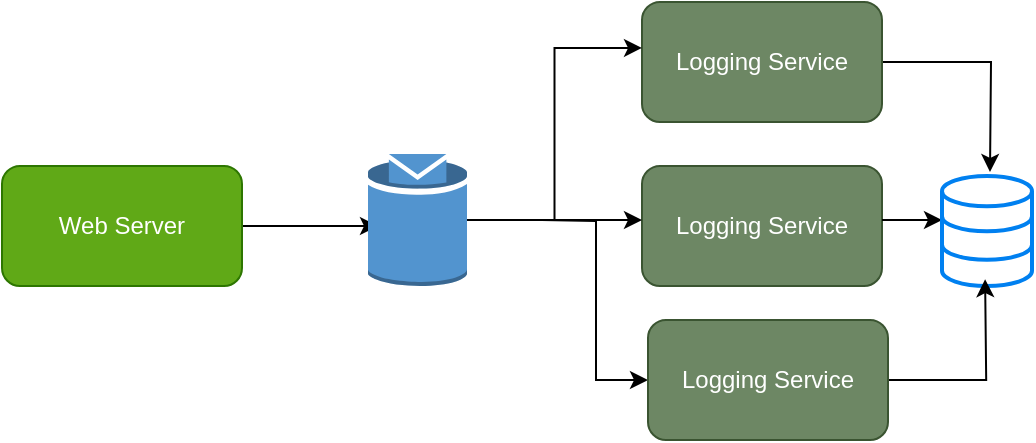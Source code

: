 <mxfile version="13.6.2" type="device"><diagram id="NvpqJBKRmjGPZKzPypbm" name="Page-1"><mxGraphModel dx="1106" dy="839" grid="0" gridSize="10" guides="1" tooltips="1" connect="1" arrows="1" fold="1" page="1" pageScale="1" pageWidth="1654" pageHeight="1169" math="0" shadow="0"><root><mxCell id="0"/><mxCell id="1" parent="0"/><mxCell id="APlT8uXfjNE-Jkngp62P-19" value="" style="edgeStyle=orthogonalEdgeStyle;rounded=0;orthogonalLoop=1;jettySize=auto;html=1;" parent="1" source="APlT8uXfjNE-Jkngp62P-20" edge="1"><mxGeometry relative="1" as="geometry"><mxPoint x="397" y="535" as="targetPoint"/></mxGeometry></mxCell><mxCell id="APlT8uXfjNE-Jkngp62P-20" value="Web Server" style="rounded=1;whiteSpace=wrap;html=1;fillColor=#60a917;strokeColor=#2D7600;fontColor=#ffffff;" parent="1" vertex="1"><mxGeometry x="209" y="505" width="120" height="60" as="geometry"/></mxCell><mxCell id="APlT8uXfjNE-Jkngp62P-21" value="Logging Service" style="rounded=1;whiteSpace=wrap;html=1;fillColor=#6d8764;strokeColor=#3A5431;fontColor=#ffffff;" parent="1" vertex="1"><mxGeometry x="529" y="505" width="120" height="60" as="geometry"/></mxCell><mxCell id="APlT8uXfjNE-Jkngp62P-22" value="" style="edgeStyle=orthogonalEdgeStyle;rounded=0;orthogonalLoop=1;jettySize=auto;html=1;" parent="1" edge="1"><mxGeometry relative="1" as="geometry"><mxPoint x="479" y="532" as="sourcePoint"/><mxPoint x="529" y="532" as="targetPoint"/></mxGeometry></mxCell><mxCell id="APlT8uXfjNE-Jkngp62P-33" value="" style="edgeStyle=orthogonalEdgeStyle;rounded=0;orthogonalLoop=1;jettySize=auto;html=1;entryX=0;entryY=0.5;entryDx=0;entryDy=0;" parent="1" target="APlT8uXfjNE-Jkngp62P-26" edge="1"><mxGeometry relative="1" as="geometry"><mxPoint x="434" y="642" as="targetPoint"/><mxPoint x="479" y="532" as="sourcePoint"/></mxGeometry></mxCell><mxCell id="APlT8uXfjNE-Jkngp62P-24" value="" style="edgeStyle=orthogonalEdgeStyle;rounded=0;orthogonalLoop=1;jettySize=auto;html=1;" parent="1" edge="1"><mxGeometry relative="1" as="geometry"><mxPoint x="649" y="532" as="sourcePoint"/><mxPoint x="679" y="532" as="targetPoint"/></mxGeometry></mxCell><mxCell id="APlT8uXfjNE-Jkngp62P-25" value="" style="html=1;verticalLabelPosition=bottom;align=center;labelBackgroundColor=#ffffff;verticalAlign=top;strokeWidth=2;strokeColor=#0080F0;shadow=0;dashed=0;shape=mxgraph.ios7.icons.data;" parent="1" vertex="1"><mxGeometry x="679" y="510" width="45" height="55" as="geometry"/></mxCell><mxCell id="APlT8uXfjNE-Jkngp62P-38" value="" style="edgeStyle=orthogonalEdgeStyle;rounded=0;orthogonalLoop=1;jettySize=auto;html=1;entryX=0.479;entryY=0.993;entryDx=0;entryDy=0;entryPerimeter=0;" parent="1" source="APlT8uXfjNE-Jkngp62P-26" edge="1"><mxGeometry relative="1" as="geometry"><mxPoint x="700.555" y="561.615" as="targetPoint"/></mxGeometry></mxCell><mxCell id="APlT8uXfjNE-Jkngp62P-26" value="Logging Service" style="rounded=1;whiteSpace=wrap;html=1;fillColor=#6d8764;strokeColor=#3A5431;fontColor=#ffffff;" parent="1" vertex="1"><mxGeometry x="532" y="582" width="120" height="60" as="geometry"/></mxCell><mxCell id="APlT8uXfjNE-Jkngp62P-40" value="" style="edgeStyle=orthogonalEdgeStyle;rounded=0;orthogonalLoop=1;jettySize=auto;html=1;" parent="1" source="APlT8uXfjNE-Jkngp62P-27" edge="1"><mxGeometry relative="1" as="geometry"><mxPoint x="703" y="508" as="targetPoint"/></mxGeometry></mxCell><mxCell id="APlT8uXfjNE-Jkngp62P-27" value="Logging Service" style="rounded=1;whiteSpace=wrap;html=1;fillColor=#6d8764;strokeColor=#3A5431;fontColor=#ffffff;" parent="1" vertex="1"><mxGeometry x="529" y="423" width="120" height="60" as="geometry"/></mxCell><mxCell id="i8fmHlKbtbbC2p6VdLSw-3" style="edgeStyle=orthogonalEdgeStyle;rounded=0;orthogonalLoop=1;jettySize=auto;html=1;entryX=0;entryY=0.383;entryDx=0;entryDy=0;entryPerimeter=0;" parent="1" source="i8fmHlKbtbbC2p6VdLSw-2" target="APlT8uXfjNE-Jkngp62P-27" edge="1"><mxGeometry relative="1" as="geometry"/></mxCell><mxCell id="i8fmHlKbtbbC2p6VdLSw-2" value="" style="outlineConnect=0;dashed=0;verticalLabelPosition=bottom;verticalAlign=top;align=center;html=1;shape=mxgraph.aws3.topic;fillColor=#5294CF;gradientColor=none;" parent="1" vertex="1"><mxGeometry x="392" y="499" width="49.5" height="66" as="geometry"/></mxCell></root></mxGraphModel></diagram></mxfile>